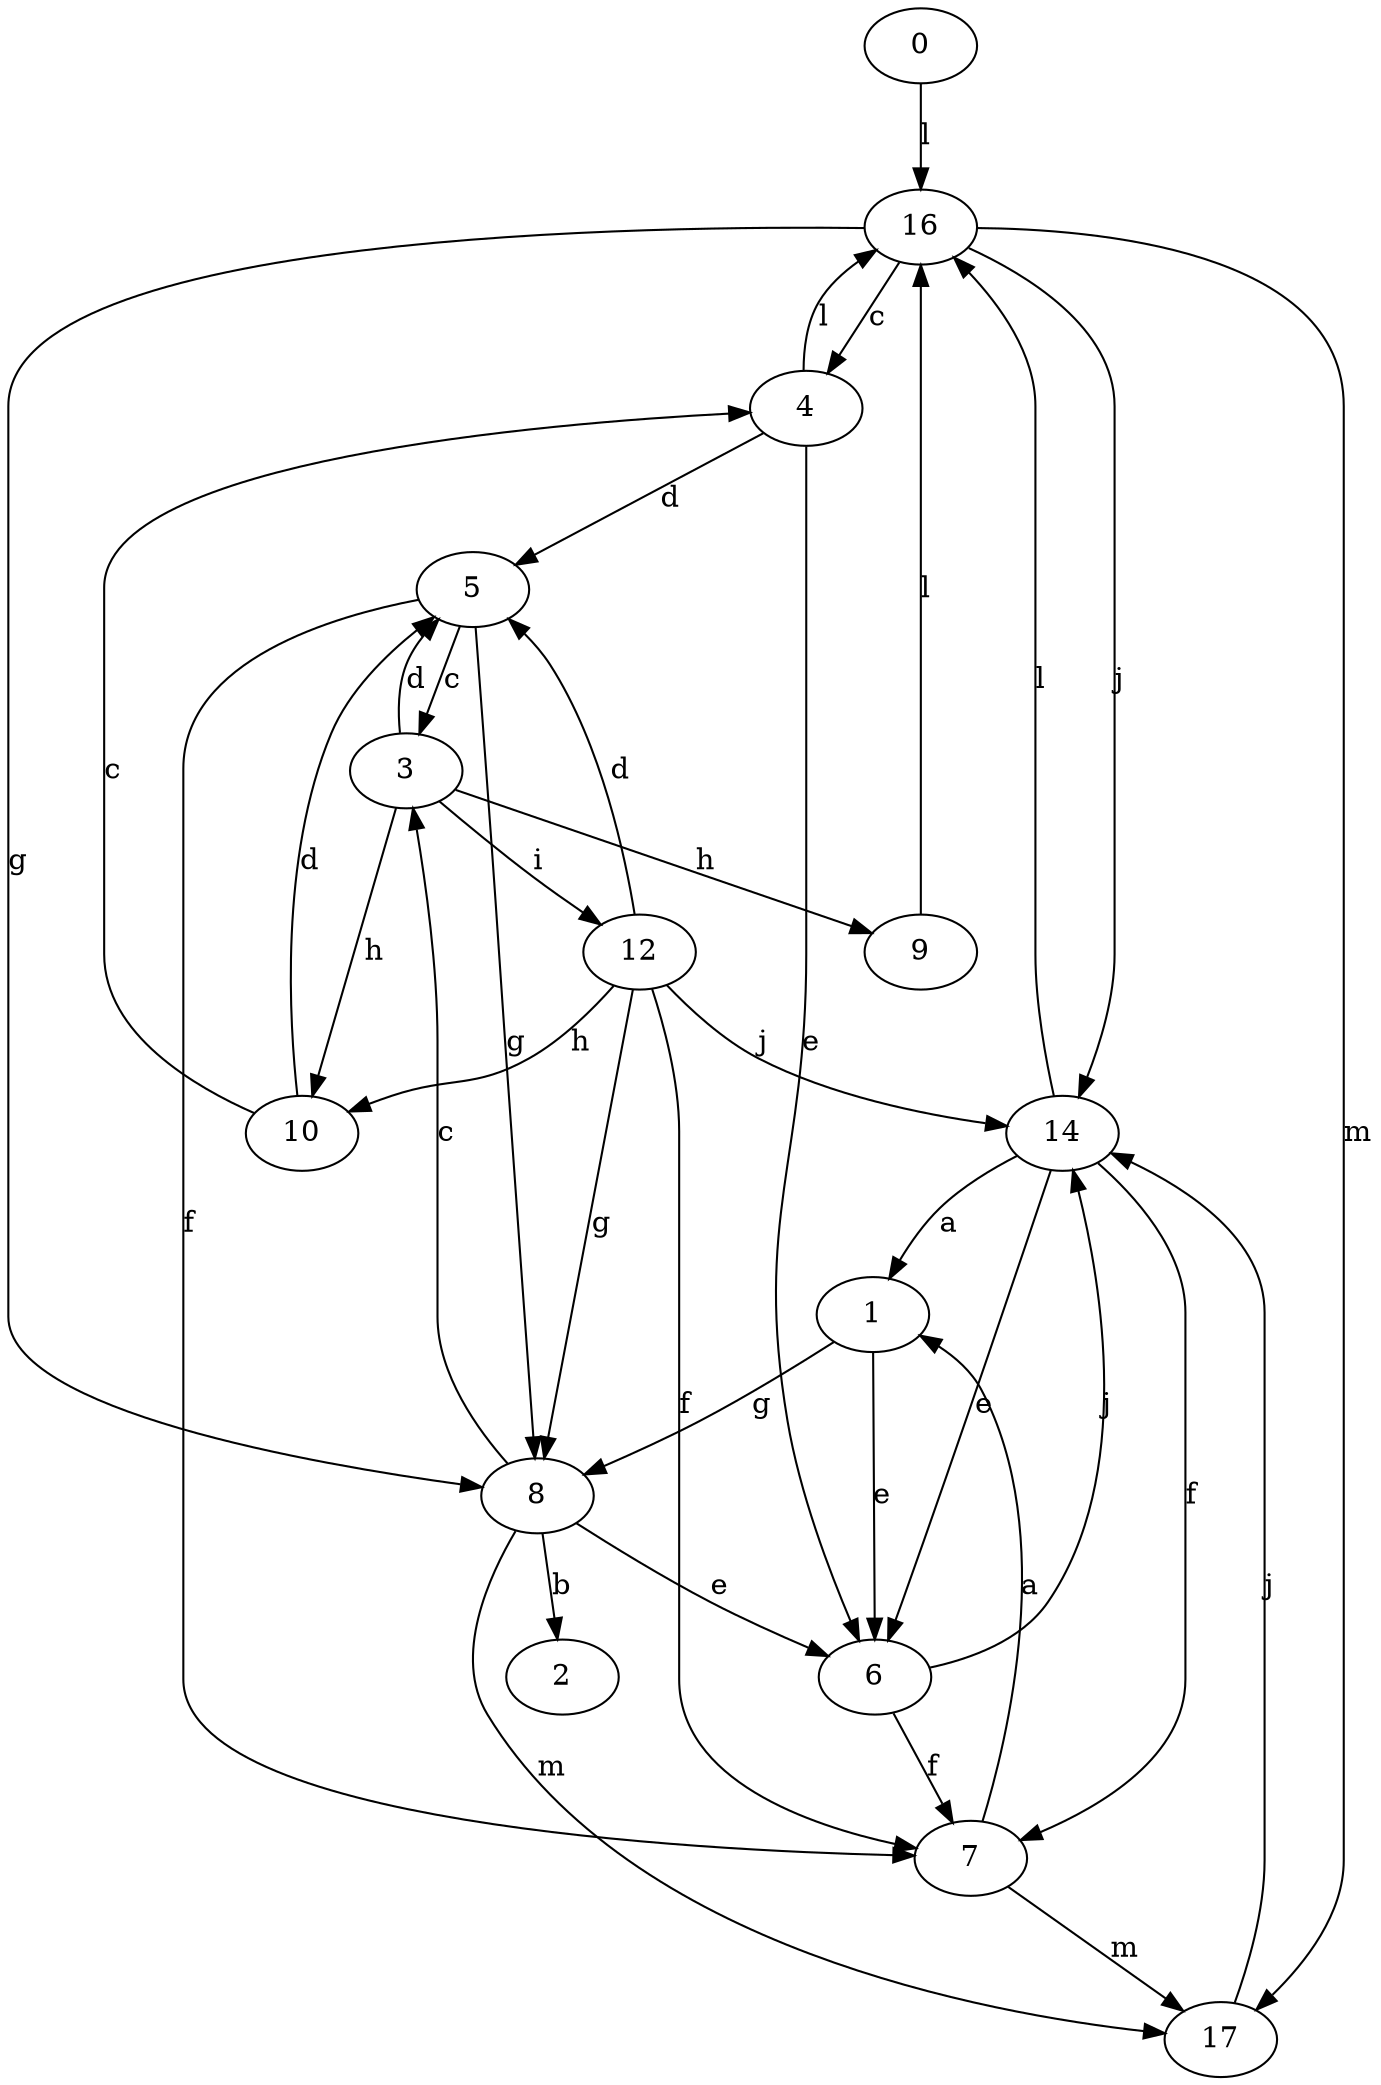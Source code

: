 strict digraph  {
0;
1;
2;
3;
4;
5;
6;
7;
8;
9;
10;
12;
14;
16;
17;
0 -> 16  [label=l];
1 -> 6  [label=e];
1 -> 8  [label=g];
3 -> 5  [label=d];
3 -> 9  [label=h];
3 -> 10  [label=h];
3 -> 12  [label=i];
4 -> 5  [label=d];
4 -> 6  [label=e];
4 -> 16  [label=l];
5 -> 3  [label=c];
5 -> 7  [label=f];
5 -> 8  [label=g];
6 -> 7  [label=f];
6 -> 14  [label=j];
7 -> 1  [label=a];
7 -> 17  [label=m];
8 -> 2  [label=b];
8 -> 3  [label=c];
8 -> 6  [label=e];
8 -> 17  [label=m];
9 -> 16  [label=l];
10 -> 4  [label=c];
10 -> 5  [label=d];
12 -> 5  [label=d];
12 -> 7  [label=f];
12 -> 8  [label=g];
12 -> 10  [label=h];
12 -> 14  [label=j];
14 -> 1  [label=a];
14 -> 6  [label=e];
14 -> 7  [label=f];
14 -> 16  [label=l];
16 -> 4  [label=c];
16 -> 8  [label=g];
16 -> 14  [label=j];
16 -> 17  [label=m];
17 -> 14  [label=j];
}
